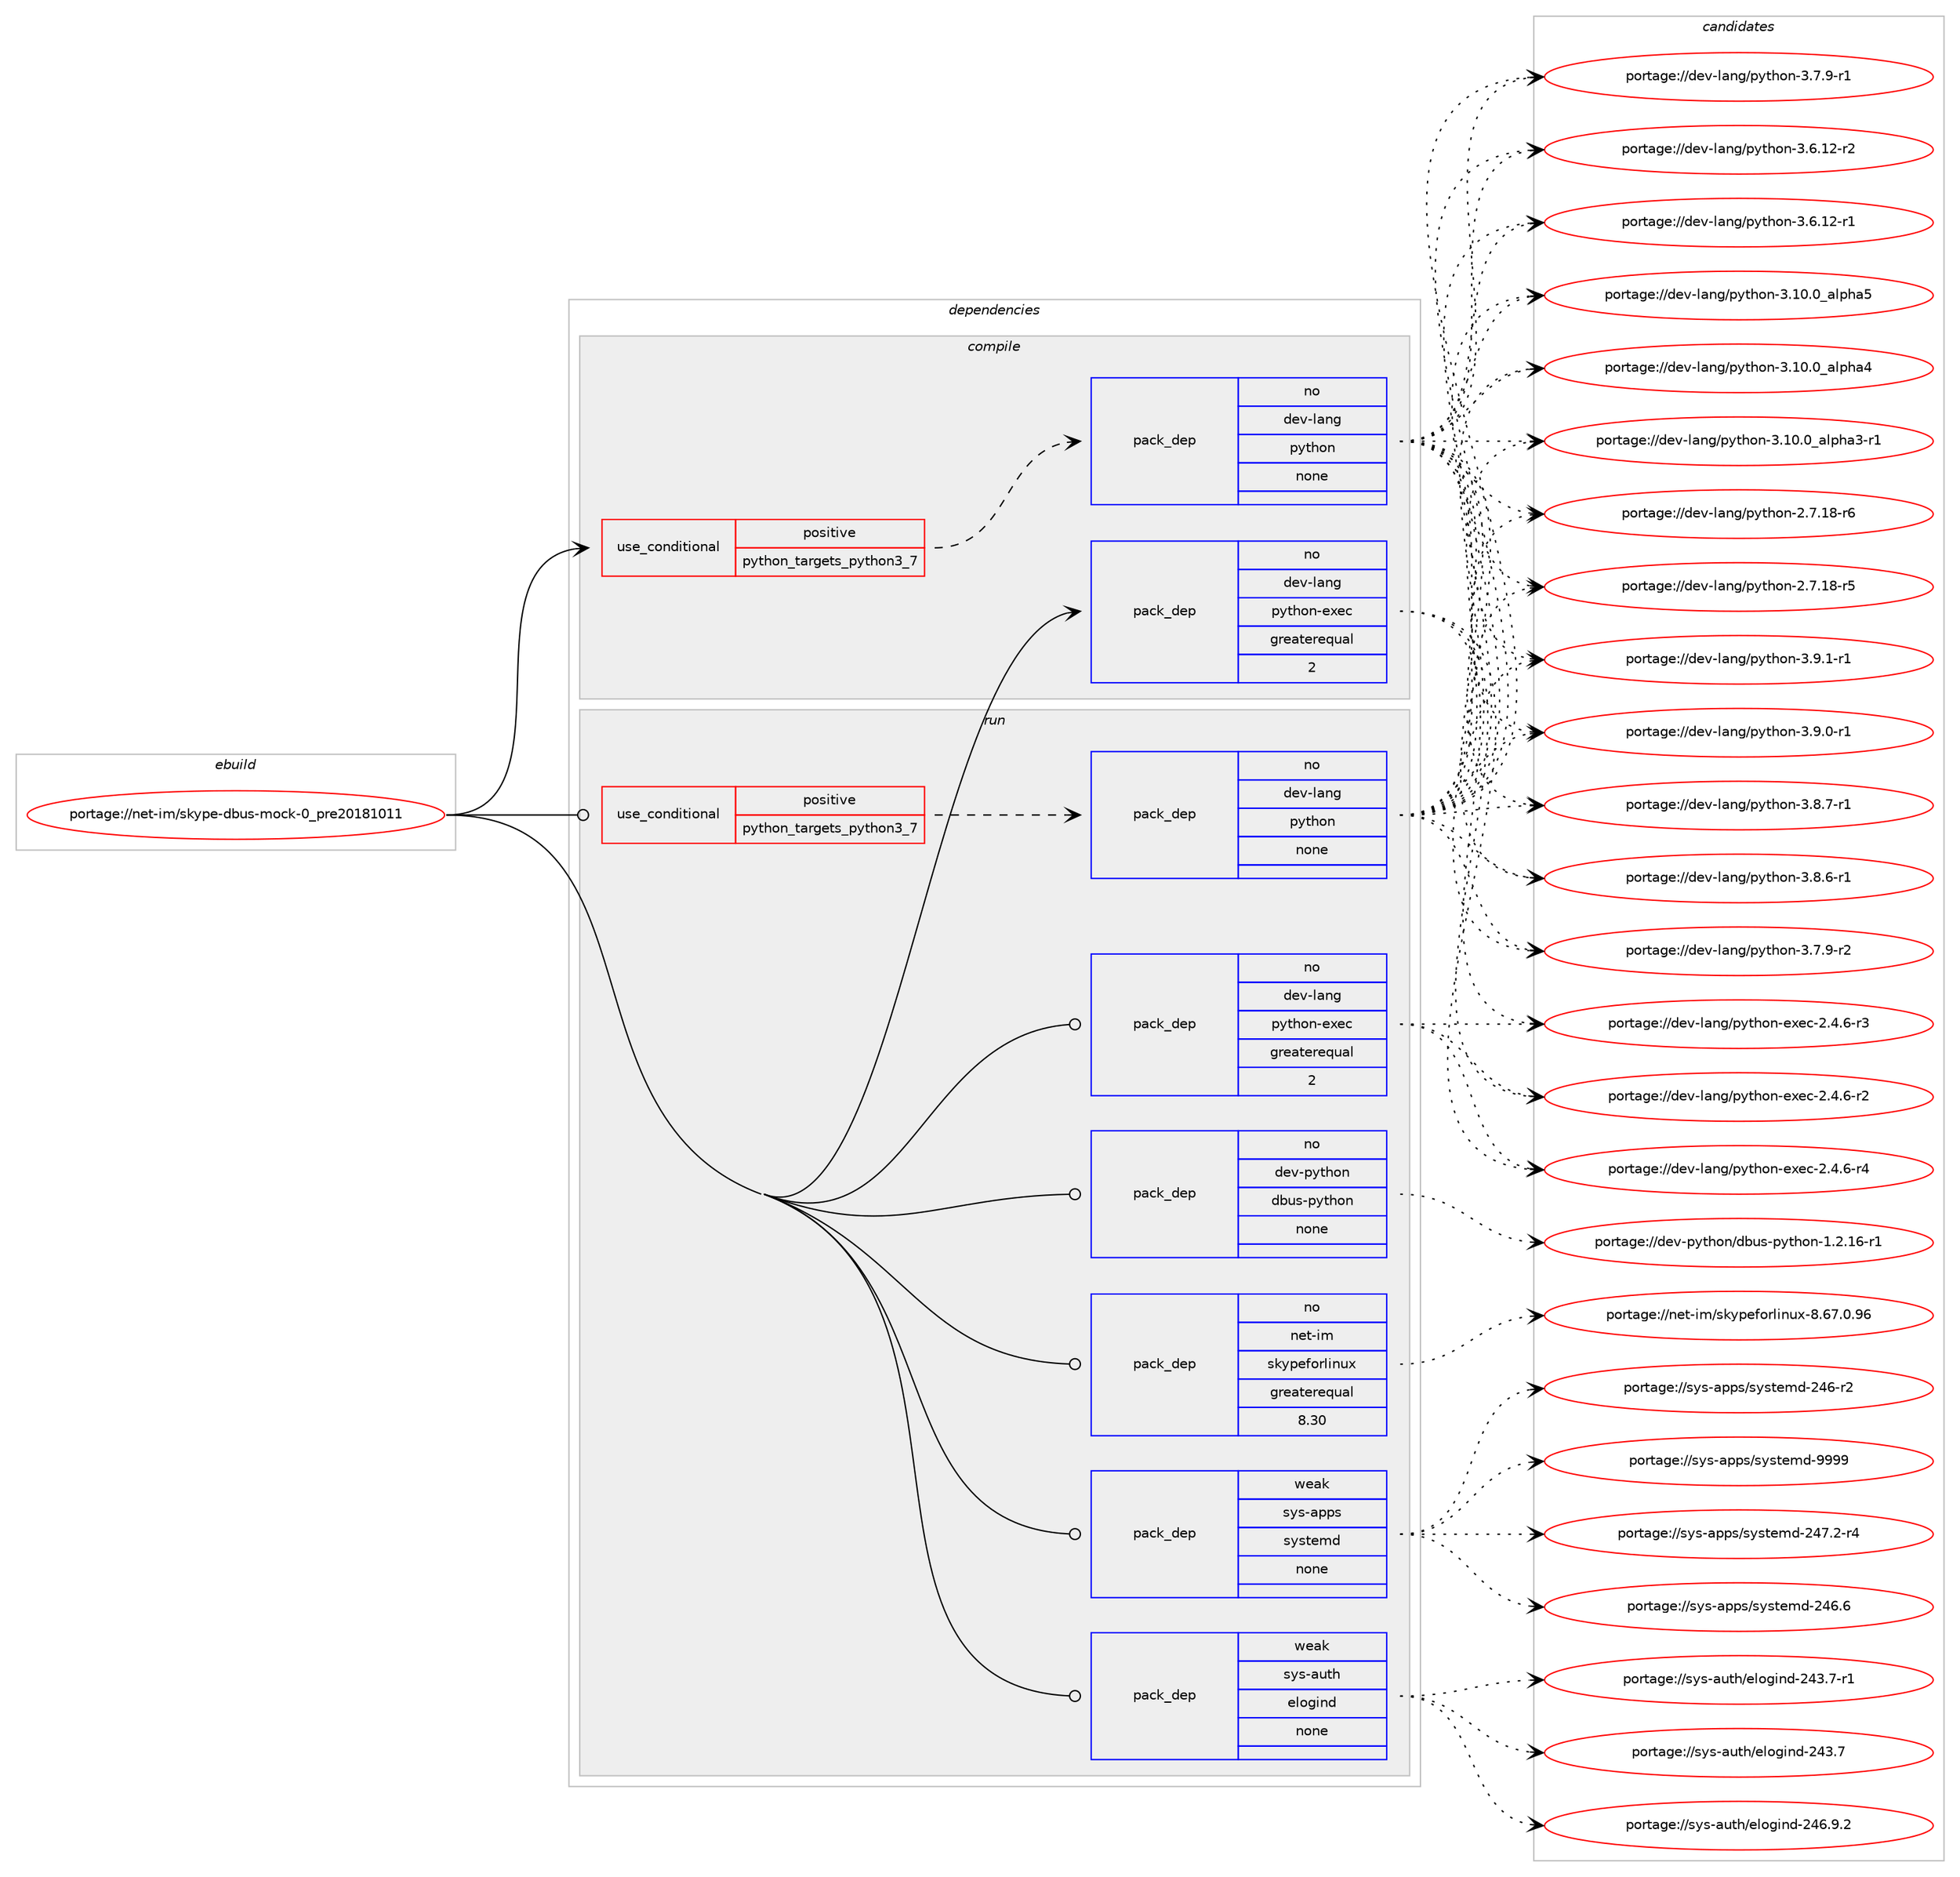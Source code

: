 digraph prolog {

# *************
# Graph options
# *************

newrank=true;
concentrate=true;
compound=true;
graph [rankdir=LR,fontname=Helvetica,fontsize=10,ranksep=1.5];#, ranksep=2.5, nodesep=0.2];
edge  [arrowhead=vee];
node  [fontname=Helvetica,fontsize=10];

# **********
# The ebuild
# **********

subgraph cluster_leftcol {
color=gray;
rank=same;
label=<<i>ebuild</i>>;
id [label="portage://net-im/skype-dbus-mock-0_pre20181011", color=red, width=4, href="../net-im/skype-dbus-mock-0_pre20181011.svg"];
}

# ****************
# The dependencies
# ****************

subgraph cluster_midcol {
color=gray;
label=<<i>dependencies</i>>;
subgraph cluster_compile {
fillcolor="#eeeeee";
style=filled;
label=<<i>compile</i>>;
subgraph cond8716 {
dependency28438 [label=<<TABLE BORDER="0" CELLBORDER="1" CELLSPACING="0" CELLPADDING="4"><TR><TD ROWSPAN="3" CELLPADDING="10">use_conditional</TD></TR><TR><TD>positive</TD></TR><TR><TD>python_targets_python3_7</TD></TR></TABLE>>, shape=none, color=red];
subgraph pack19467 {
dependency28439 [label=<<TABLE BORDER="0" CELLBORDER="1" CELLSPACING="0" CELLPADDING="4" WIDTH="220"><TR><TD ROWSPAN="6" CELLPADDING="30">pack_dep</TD></TR><TR><TD WIDTH="110">no</TD></TR><TR><TD>dev-lang</TD></TR><TR><TD>python</TD></TR><TR><TD>none</TD></TR><TR><TD></TD></TR></TABLE>>, shape=none, color=blue];
}
dependency28438:e -> dependency28439:w [weight=20,style="dashed",arrowhead="vee"];
}
id:e -> dependency28438:w [weight=20,style="solid",arrowhead="vee"];
subgraph pack19468 {
dependency28440 [label=<<TABLE BORDER="0" CELLBORDER="1" CELLSPACING="0" CELLPADDING="4" WIDTH="220"><TR><TD ROWSPAN="6" CELLPADDING="30">pack_dep</TD></TR><TR><TD WIDTH="110">no</TD></TR><TR><TD>dev-lang</TD></TR><TR><TD>python-exec</TD></TR><TR><TD>greaterequal</TD></TR><TR><TD>2</TD></TR></TABLE>>, shape=none, color=blue];
}
id:e -> dependency28440:w [weight=20,style="solid",arrowhead="vee"];
}
subgraph cluster_compileandrun {
fillcolor="#eeeeee";
style=filled;
label=<<i>compile and run</i>>;
}
subgraph cluster_run {
fillcolor="#eeeeee";
style=filled;
label=<<i>run</i>>;
subgraph cond8717 {
dependency28441 [label=<<TABLE BORDER="0" CELLBORDER="1" CELLSPACING="0" CELLPADDING="4"><TR><TD ROWSPAN="3" CELLPADDING="10">use_conditional</TD></TR><TR><TD>positive</TD></TR><TR><TD>python_targets_python3_7</TD></TR></TABLE>>, shape=none, color=red];
subgraph pack19469 {
dependency28442 [label=<<TABLE BORDER="0" CELLBORDER="1" CELLSPACING="0" CELLPADDING="4" WIDTH="220"><TR><TD ROWSPAN="6" CELLPADDING="30">pack_dep</TD></TR><TR><TD WIDTH="110">no</TD></TR><TR><TD>dev-lang</TD></TR><TR><TD>python</TD></TR><TR><TD>none</TD></TR><TR><TD></TD></TR></TABLE>>, shape=none, color=blue];
}
dependency28441:e -> dependency28442:w [weight=20,style="dashed",arrowhead="vee"];
}
id:e -> dependency28441:w [weight=20,style="solid",arrowhead="odot"];
subgraph pack19470 {
dependency28443 [label=<<TABLE BORDER="0" CELLBORDER="1" CELLSPACING="0" CELLPADDING="4" WIDTH="220"><TR><TD ROWSPAN="6" CELLPADDING="30">pack_dep</TD></TR><TR><TD WIDTH="110">no</TD></TR><TR><TD>dev-lang</TD></TR><TR><TD>python-exec</TD></TR><TR><TD>greaterequal</TD></TR><TR><TD>2</TD></TR></TABLE>>, shape=none, color=blue];
}
id:e -> dependency28443:w [weight=20,style="solid",arrowhead="odot"];
subgraph pack19471 {
dependency28444 [label=<<TABLE BORDER="0" CELLBORDER="1" CELLSPACING="0" CELLPADDING="4" WIDTH="220"><TR><TD ROWSPAN="6" CELLPADDING="30">pack_dep</TD></TR><TR><TD WIDTH="110">no</TD></TR><TR><TD>dev-python</TD></TR><TR><TD>dbus-python</TD></TR><TR><TD>none</TD></TR><TR><TD></TD></TR></TABLE>>, shape=none, color=blue];
}
id:e -> dependency28444:w [weight=20,style="solid",arrowhead="odot"];
subgraph pack19472 {
dependency28445 [label=<<TABLE BORDER="0" CELLBORDER="1" CELLSPACING="0" CELLPADDING="4" WIDTH="220"><TR><TD ROWSPAN="6" CELLPADDING="30">pack_dep</TD></TR><TR><TD WIDTH="110">no</TD></TR><TR><TD>net-im</TD></TR><TR><TD>skypeforlinux</TD></TR><TR><TD>greaterequal</TD></TR><TR><TD>8.30</TD></TR></TABLE>>, shape=none, color=blue];
}
id:e -> dependency28445:w [weight=20,style="solid",arrowhead="odot"];
subgraph pack19473 {
dependency28446 [label=<<TABLE BORDER="0" CELLBORDER="1" CELLSPACING="0" CELLPADDING="4" WIDTH="220"><TR><TD ROWSPAN="6" CELLPADDING="30">pack_dep</TD></TR><TR><TD WIDTH="110">weak</TD></TR><TR><TD>sys-apps</TD></TR><TR><TD>systemd</TD></TR><TR><TD>none</TD></TR><TR><TD></TD></TR></TABLE>>, shape=none, color=blue];
}
id:e -> dependency28446:w [weight=20,style="solid",arrowhead="odot"];
subgraph pack19474 {
dependency28447 [label=<<TABLE BORDER="0" CELLBORDER="1" CELLSPACING="0" CELLPADDING="4" WIDTH="220"><TR><TD ROWSPAN="6" CELLPADDING="30">pack_dep</TD></TR><TR><TD WIDTH="110">weak</TD></TR><TR><TD>sys-auth</TD></TR><TR><TD>elogind</TD></TR><TR><TD>none</TD></TR><TR><TD></TD></TR></TABLE>>, shape=none, color=blue];
}
id:e -> dependency28447:w [weight=20,style="solid",arrowhead="odot"];
}
}

# **************
# The candidates
# **************

subgraph cluster_choices {
rank=same;
color=gray;
label=<<i>candidates</i>>;

subgraph choice19467 {
color=black;
nodesep=1;
choice1001011184510897110103471121211161041111104551465746494511449 [label="portage://dev-lang/python-3.9.1-r1", color=red, width=4,href="../dev-lang/python-3.9.1-r1.svg"];
choice1001011184510897110103471121211161041111104551465746484511449 [label="portage://dev-lang/python-3.9.0-r1", color=red, width=4,href="../dev-lang/python-3.9.0-r1.svg"];
choice1001011184510897110103471121211161041111104551465646554511449 [label="portage://dev-lang/python-3.8.7-r1", color=red, width=4,href="../dev-lang/python-3.8.7-r1.svg"];
choice1001011184510897110103471121211161041111104551465646544511449 [label="portage://dev-lang/python-3.8.6-r1", color=red, width=4,href="../dev-lang/python-3.8.6-r1.svg"];
choice1001011184510897110103471121211161041111104551465546574511450 [label="portage://dev-lang/python-3.7.9-r2", color=red, width=4,href="../dev-lang/python-3.7.9-r2.svg"];
choice1001011184510897110103471121211161041111104551465546574511449 [label="portage://dev-lang/python-3.7.9-r1", color=red, width=4,href="../dev-lang/python-3.7.9-r1.svg"];
choice100101118451089711010347112121116104111110455146544649504511450 [label="portage://dev-lang/python-3.6.12-r2", color=red, width=4,href="../dev-lang/python-3.6.12-r2.svg"];
choice100101118451089711010347112121116104111110455146544649504511449 [label="portage://dev-lang/python-3.6.12-r1", color=red, width=4,href="../dev-lang/python-3.6.12-r1.svg"];
choice1001011184510897110103471121211161041111104551464948464895971081121049753 [label="portage://dev-lang/python-3.10.0_alpha5", color=red, width=4,href="../dev-lang/python-3.10.0_alpha5.svg"];
choice1001011184510897110103471121211161041111104551464948464895971081121049752 [label="portage://dev-lang/python-3.10.0_alpha4", color=red, width=4,href="../dev-lang/python-3.10.0_alpha4.svg"];
choice10010111845108971101034711212111610411111045514649484648959710811210497514511449 [label="portage://dev-lang/python-3.10.0_alpha3-r1", color=red, width=4,href="../dev-lang/python-3.10.0_alpha3-r1.svg"];
choice100101118451089711010347112121116104111110455046554649564511454 [label="portage://dev-lang/python-2.7.18-r6", color=red, width=4,href="../dev-lang/python-2.7.18-r6.svg"];
choice100101118451089711010347112121116104111110455046554649564511453 [label="portage://dev-lang/python-2.7.18-r5", color=red, width=4,href="../dev-lang/python-2.7.18-r5.svg"];
dependency28439:e -> choice1001011184510897110103471121211161041111104551465746494511449:w [style=dotted,weight="100"];
dependency28439:e -> choice1001011184510897110103471121211161041111104551465746484511449:w [style=dotted,weight="100"];
dependency28439:e -> choice1001011184510897110103471121211161041111104551465646554511449:w [style=dotted,weight="100"];
dependency28439:e -> choice1001011184510897110103471121211161041111104551465646544511449:w [style=dotted,weight="100"];
dependency28439:e -> choice1001011184510897110103471121211161041111104551465546574511450:w [style=dotted,weight="100"];
dependency28439:e -> choice1001011184510897110103471121211161041111104551465546574511449:w [style=dotted,weight="100"];
dependency28439:e -> choice100101118451089711010347112121116104111110455146544649504511450:w [style=dotted,weight="100"];
dependency28439:e -> choice100101118451089711010347112121116104111110455146544649504511449:w [style=dotted,weight="100"];
dependency28439:e -> choice1001011184510897110103471121211161041111104551464948464895971081121049753:w [style=dotted,weight="100"];
dependency28439:e -> choice1001011184510897110103471121211161041111104551464948464895971081121049752:w [style=dotted,weight="100"];
dependency28439:e -> choice10010111845108971101034711212111610411111045514649484648959710811210497514511449:w [style=dotted,weight="100"];
dependency28439:e -> choice100101118451089711010347112121116104111110455046554649564511454:w [style=dotted,weight="100"];
dependency28439:e -> choice100101118451089711010347112121116104111110455046554649564511453:w [style=dotted,weight="100"];
}
subgraph choice19468 {
color=black;
nodesep=1;
choice10010111845108971101034711212111610411111045101120101994550465246544511452 [label="portage://dev-lang/python-exec-2.4.6-r4", color=red, width=4,href="../dev-lang/python-exec-2.4.6-r4.svg"];
choice10010111845108971101034711212111610411111045101120101994550465246544511451 [label="portage://dev-lang/python-exec-2.4.6-r3", color=red, width=4,href="../dev-lang/python-exec-2.4.6-r3.svg"];
choice10010111845108971101034711212111610411111045101120101994550465246544511450 [label="portage://dev-lang/python-exec-2.4.6-r2", color=red, width=4,href="../dev-lang/python-exec-2.4.6-r2.svg"];
dependency28440:e -> choice10010111845108971101034711212111610411111045101120101994550465246544511452:w [style=dotted,weight="100"];
dependency28440:e -> choice10010111845108971101034711212111610411111045101120101994550465246544511451:w [style=dotted,weight="100"];
dependency28440:e -> choice10010111845108971101034711212111610411111045101120101994550465246544511450:w [style=dotted,weight="100"];
}
subgraph choice19469 {
color=black;
nodesep=1;
choice1001011184510897110103471121211161041111104551465746494511449 [label="portage://dev-lang/python-3.9.1-r1", color=red, width=4,href="../dev-lang/python-3.9.1-r1.svg"];
choice1001011184510897110103471121211161041111104551465746484511449 [label="portage://dev-lang/python-3.9.0-r1", color=red, width=4,href="../dev-lang/python-3.9.0-r1.svg"];
choice1001011184510897110103471121211161041111104551465646554511449 [label="portage://dev-lang/python-3.8.7-r1", color=red, width=4,href="../dev-lang/python-3.8.7-r1.svg"];
choice1001011184510897110103471121211161041111104551465646544511449 [label="portage://dev-lang/python-3.8.6-r1", color=red, width=4,href="../dev-lang/python-3.8.6-r1.svg"];
choice1001011184510897110103471121211161041111104551465546574511450 [label="portage://dev-lang/python-3.7.9-r2", color=red, width=4,href="../dev-lang/python-3.7.9-r2.svg"];
choice1001011184510897110103471121211161041111104551465546574511449 [label="portage://dev-lang/python-3.7.9-r1", color=red, width=4,href="../dev-lang/python-3.7.9-r1.svg"];
choice100101118451089711010347112121116104111110455146544649504511450 [label="portage://dev-lang/python-3.6.12-r2", color=red, width=4,href="../dev-lang/python-3.6.12-r2.svg"];
choice100101118451089711010347112121116104111110455146544649504511449 [label="portage://dev-lang/python-3.6.12-r1", color=red, width=4,href="../dev-lang/python-3.6.12-r1.svg"];
choice1001011184510897110103471121211161041111104551464948464895971081121049753 [label="portage://dev-lang/python-3.10.0_alpha5", color=red, width=4,href="../dev-lang/python-3.10.0_alpha5.svg"];
choice1001011184510897110103471121211161041111104551464948464895971081121049752 [label="portage://dev-lang/python-3.10.0_alpha4", color=red, width=4,href="../dev-lang/python-3.10.0_alpha4.svg"];
choice10010111845108971101034711212111610411111045514649484648959710811210497514511449 [label="portage://dev-lang/python-3.10.0_alpha3-r1", color=red, width=4,href="../dev-lang/python-3.10.0_alpha3-r1.svg"];
choice100101118451089711010347112121116104111110455046554649564511454 [label="portage://dev-lang/python-2.7.18-r6", color=red, width=4,href="../dev-lang/python-2.7.18-r6.svg"];
choice100101118451089711010347112121116104111110455046554649564511453 [label="portage://dev-lang/python-2.7.18-r5", color=red, width=4,href="../dev-lang/python-2.7.18-r5.svg"];
dependency28442:e -> choice1001011184510897110103471121211161041111104551465746494511449:w [style=dotted,weight="100"];
dependency28442:e -> choice1001011184510897110103471121211161041111104551465746484511449:w [style=dotted,weight="100"];
dependency28442:e -> choice1001011184510897110103471121211161041111104551465646554511449:w [style=dotted,weight="100"];
dependency28442:e -> choice1001011184510897110103471121211161041111104551465646544511449:w [style=dotted,weight="100"];
dependency28442:e -> choice1001011184510897110103471121211161041111104551465546574511450:w [style=dotted,weight="100"];
dependency28442:e -> choice1001011184510897110103471121211161041111104551465546574511449:w [style=dotted,weight="100"];
dependency28442:e -> choice100101118451089711010347112121116104111110455146544649504511450:w [style=dotted,weight="100"];
dependency28442:e -> choice100101118451089711010347112121116104111110455146544649504511449:w [style=dotted,weight="100"];
dependency28442:e -> choice1001011184510897110103471121211161041111104551464948464895971081121049753:w [style=dotted,weight="100"];
dependency28442:e -> choice1001011184510897110103471121211161041111104551464948464895971081121049752:w [style=dotted,weight="100"];
dependency28442:e -> choice10010111845108971101034711212111610411111045514649484648959710811210497514511449:w [style=dotted,weight="100"];
dependency28442:e -> choice100101118451089711010347112121116104111110455046554649564511454:w [style=dotted,weight="100"];
dependency28442:e -> choice100101118451089711010347112121116104111110455046554649564511453:w [style=dotted,weight="100"];
}
subgraph choice19470 {
color=black;
nodesep=1;
choice10010111845108971101034711212111610411111045101120101994550465246544511452 [label="portage://dev-lang/python-exec-2.4.6-r4", color=red, width=4,href="../dev-lang/python-exec-2.4.6-r4.svg"];
choice10010111845108971101034711212111610411111045101120101994550465246544511451 [label="portage://dev-lang/python-exec-2.4.6-r3", color=red, width=4,href="../dev-lang/python-exec-2.4.6-r3.svg"];
choice10010111845108971101034711212111610411111045101120101994550465246544511450 [label="portage://dev-lang/python-exec-2.4.6-r2", color=red, width=4,href="../dev-lang/python-exec-2.4.6-r2.svg"];
dependency28443:e -> choice10010111845108971101034711212111610411111045101120101994550465246544511452:w [style=dotted,weight="100"];
dependency28443:e -> choice10010111845108971101034711212111610411111045101120101994550465246544511451:w [style=dotted,weight="100"];
dependency28443:e -> choice10010111845108971101034711212111610411111045101120101994550465246544511450:w [style=dotted,weight="100"];
}
subgraph choice19471 {
color=black;
nodesep=1;
choice10010111845112121116104111110471009811711545112121116104111110454946504649544511449 [label="portage://dev-python/dbus-python-1.2.16-r1", color=red, width=4,href="../dev-python/dbus-python-1.2.16-r1.svg"];
dependency28444:e -> choice10010111845112121116104111110471009811711545112121116104111110454946504649544511449:w [style=dotted,weight="100"];
}
subgraph choice19472 {
color=black;
nodesep=1;
choice110101116451051094711510712111210110211111410810511011712045564654554648465754 [label="portage://net-im/skypeforlinux-8.67.0.96", color=red, width=4,href="../net-im/skypeforlinux-8.67.0.96.svg"];
dependency28445:e -> choice110101116451051094711510712111210110211111410810511011712045564654554648465754:w [style=dotted,weight="100"];
}
subgraph choice19473 {
color=black;
nodesep=1;
choice1151211154597112112115471151211151161011091004557575757 [label="portage://sys-apps/systemd-9999", color=red, width=4,href="../sys-apps/systemd-9999.svg"];
choice1151211154597112112115471151211151161011091004550525546504511452 [label="portage://sys-apps/systemd-247.2-r4", color=red, width=4,href="../sys-apps/systemd-247.2-r4.svg"];
choice115121115459711211211547115121115116101109100455052544654 [label="portage://sys-apps/systemd-246.6", color=red, width=4,href="../sys-apps/systemd-246.6.svg"];
choice115121115459711211211547115121115116101109100455052544511450 [label="portage://sys-apps/systemd-246-r2", color=red, width=4,href="../sys-apps/systemd-246-r2.svg"];
dependency28446:e -> choice1151211154597112112115471151211151161011091004557575757:w [style=dotted,weight="100"];
dependency28446:e -> choice1151211154597112112115471151211151161011091004550525546504511452:w [style=dotted,weight="100"];
dependency28446:e -> choice115121115459711211211547115121115116101109100455052544654:w [style=dotted,weight="100"];
dependency28446:e -> choice115121115459711211211547115121115116101109100455052544511450:w [style=dotted,weight="100"];
}
subgraph choice19474 {
color=black;
nodesep=1;
choice1151211154597117116104471011081111031051101004550525446574650 [label="portage://sys-auth/elogind-246.9.2", color=red, width=4,href="../sys-auth/elogind-246.9.2.svg"];
choice1151211154597117116104471011081111031051101004550525146554511449 [label="portage://sys-auth/elogind-243.7-r1", color=red, width=4,href="../sys-auth/elogind-243.7-r1.svg"];
choice115121115459711711610447101108111103105110100455052514655 [label="portage://sys-auth/elogind-243.7", color=red, width=4,href="../sys-auth/elogind-243.7.svg"];
dependency28447:e -> choice1151211154597117116104471011081111031051101004550525446574650:w [style=dotted,weight="100"];
dependency28447:e -> choice1151211154597117116104471011081111031051101004550525146554511449:w [style=dotted,weight="100"];
dependency28447:e -> choice115121115459711711610447101108111103105110100455052514655:w [style=dotted,weight="100"];
}
}

}
